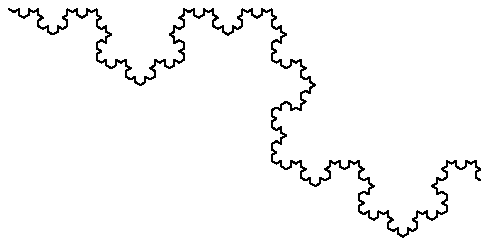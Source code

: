 %%
%%
%%
beginfig(201)
  u:=10cm;
  vardef koch(expr A,B,n) =
    save C; pair C;
    C = A rotatedaround(1/3[A,B], 120);
    if n>0:
      koch( A,        1/3[A,B], n-1);
      koch( 1/3[A,B], C,        n-1);
      koch( C,        2/3[A,B], n-1);
      koch( 2/3[A,B], B,        n-1);
    else:
      draw (A--1/3[A,B]--C--2/3[A,B]--B) shifted (20cm,20cm);
    fi;
  enddef;
  z0=(u,0);
  z1=z0 rotated 120;
  z2=z1 rotated 120;
  koch( z0, z1, 4 );
endfig;

beginfig(202)
  transform U, V;
  u:=16cm;
  z0=(0,0);
  z1=(u,0);
  U = identity yscaled -1 scaled (1/sqrt(3)) rotated 30;
  V = identity shifted -z1 yscaled -1 scaled (1/sqrt(3)) rotated -30 shifted z1;
  vardef koch(expr P, n) =
    if n > 0:
      koch(P transformed U, n-1);
      koch(P transformed V, n-1);
    else:
      draw P;
    fi;
  enddef;
  koch(z0--z1,12);
endfig;

beginfig(203)
  transform U, V;
  u:=8cm;
  z0=(0,0);
  z1=(u,0);
  U = identity rotated -45 scaled (1/sqrt(2));
  V = identity shifted -z1 rotated 45 scaled (1/sqrt(2)) shifted z1;
  vardef levy(expr P, n) =
    if n > 0:
      levy(P transformed U, n-1);
      levy(P transformed V, n-1);
    else:
      draw P;
    fi;
  enddef;
  levy(z0--z1,13);
endfig;

beginfig(204)
  transform U, V;
  u:=10cm;
  z0=(0,0);
  z1=(u,0);
  U = identity rotated -45 scaled (1/sqrt(2));
  V = identity scaled -1 rotated 45 scaled (1/sqrt(2)) shifted z1;
  vardef dragon(expr P, n) =
    if n > 0:
      dragon(P transformed U, n-1);
      dragon(P transformed V, n-1);
    else:
      draw P;
    fi;
  enddef;
  dragon(z0--z1,12);
endfig;

end.
